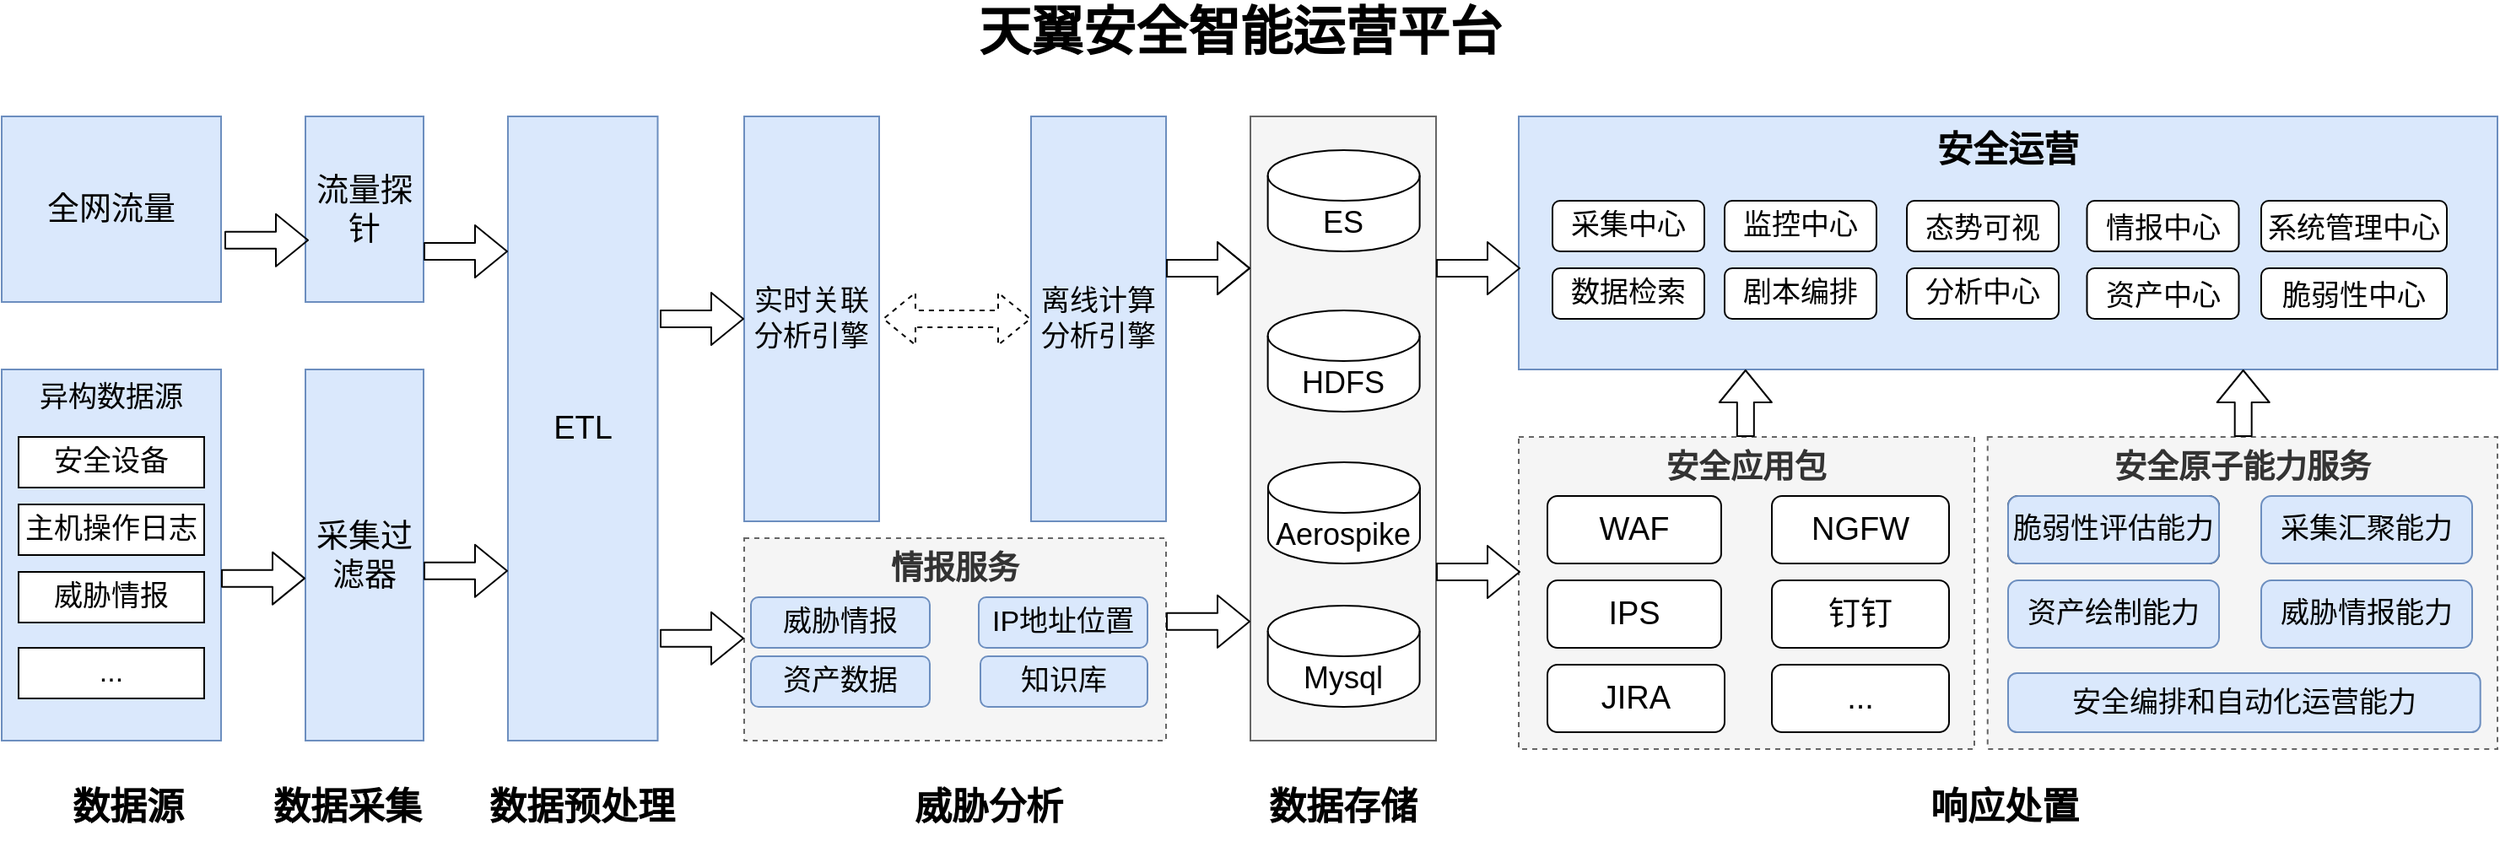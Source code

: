 <mxfile version="15.7.0" type="github">
  <diagram id="aFcd-sZfIuxCYyvOa6EC" name="Page-1">
    <mxGraphModel dx="1240" dy="643" grid="1" gridSize="10" guides="1" tooltips="1" connect="1" arrows="1" fold="1" page="1" pageScale="1" pageWidth="827" pageHeight="1169" math="0" shadow="0">
      <root>
        <mxCell id="0" />
        <mxCell id="1" parent="0" />
        <mxCell id="dza-2gSfmB_yBv6xaHkl-5" value="&lt;b style=&quot;font-size: 19px&quot;&gt;安全原子能力服务&lt;/b&gt;" style="rounded=0;whiteSpace=wrap;html=1;fontSize=19;dashed=1;verticalAlign=top;fillColor=#f5f5f5;strokeColor=#666666;fontColor=#333333;" parent="1" vertex="1">
          <mxGeometry x="1176.87" y="430" width="302.13" height="185" as="geometry" />
        </mxCell>
        <mxCell id="FqToNLdHbUZbRF3IeUCB-30" value="" style="rounded=0;whiteSpace=wrap;html=1;fontSize=17;align=center;fillColor=#f5f5f5;strokeColor=#666666;fontColor=#333333;" parent="1" vertex="1">
          <mxGeometry x="740" y="240" width="110" height="370" as="geometry" />
        </mxCell>
        <mxCell id="FqToNLdHbUZbRF3IeUCB-16" value="&lt;b&gt;情报服务&lt;/b&gt;" style="rounded=0;whiteSpace=wrap;html=1;fontSize=19;dashed=1;verticalAlign=top;fillColor=#f5f5f5;strokeColor=#666666;fontColor=#333333;" parent="1" vertex="1">
          <mxGeometry x="440" y="490" width="250" height="120" as="geometry" />
        </mxCell>
        <mxCell id="uNM0V1RIPhNdZ5J6F5W2-2" value="流量探针" style="rounded=0;whiteSpace=wrap;html=1;fontSize=19;fillColor=#dae8fc;strokeColor=#6c8ebf;" parent="1" vertex="1">
          <mxGeometry x="180" y="240" width="70" height="110" as="geometry" />
        </mxCell>
        <mxCell id="uNM0V1RIPhNdZ5J6F5W2-3" value="采集过滤器" style="rounded=0;whiteSpace=wrap;html=1;fontSize=19;fillColor=#dae8fc;strokeColor=#6c8ebf;" parent="1" vertex="1">
          <mxGeometry x="180" y="390" width="70" height="220" as="geometry" />
        </mxCell>
        <mxCell id="uNM0V1RIPhNdZ5J6F5W2-4" value="全网流量" style="rounded=0;whiteSpace=wrap;html=1;fontSize=19;fillColor=#dae8fc;strokeColor=#6c8ebf;" parent="1" vertex="1">
          <mxGeometry y="240" width="130" height="110" as="geometry" />
        </mxCell>
        <mxCell id="uNM0V1RIPhNdZ5J6F5W2-7" value="异构数据源" style="rounded=0;whiteSpace=wrap;html=1;verticalAlign=top;fontSize=17;fillColor=#dae8fc;strokeColor=#6c8ebf;" parent="1" vertex="1">
          <mxGeometry y="390" width="130" height="220" as="geometry" />
        </mxCell>
        <mxCell id="uNM0V1RIPhNdZ5J6F5W2-8" value="安全设备" style="rounded=0;whiteSpace=wrap;html=1;fontSize=17;" parent="1" vertex="1">
          <mxGeometry x="10" y="430" width="110" height="30" as="geometry" />
        </mxCell>
        <mxCell id="uNM0V1RIPhNdZ5J6F5W2-9" value="主机操作日志" style="rounded=0;whiteSpace=wrap;html=1;fontSize=17;" parent="1" vertex="1">
          <mxGeometry x="10" y="470" width="110" height="30" as="geometry" />
        </mxCell>
        <mxCell id="uNM0V1RIPhNdZ5J6F5W2-10" value="威胁情报" style="rounded=0;whiteSpace=wrap;html=1;fontSize=17;" parent="1" vertex="1">
          <mxGeometry x="10" y="510" width="110" height="30" as="geometry" />
        </mxCell>
        <mxCell id="uNM0V1RIPhNdZ5J6F5W2-12" value="..." style="rounded=0;whiteSpace=wrap;html=1;fontSize=17;" parent="1" vertex="1">
          <mxGeometry x="10" y="555" width="110" height="30" as="geometry" />
        </mxCell>
        <mxCell id="uNM0V1RIPhNdZ5J6F5W2-19" value="安全运营" style="rounded=0;whiteSpace=wrap;html=1;fontSize=21;align=center;verticalAlign=top;fontStyle=1;fillColor=#dae8fc;strokeColor=#6c8ebf;" parent="1" vertex="1">
          <mxGeometry x="899" y="240" width="580" height="150" as="geometry" />
        </mxCell>
        <mxCell id="uNM0V1RIPhNdZ5J6F5W2-30" value="ETL" style="rounded=0;whiteSpace=wrap;html=1;fontSize=19;align=center;fillColor=#dae8fc;strokeColor=#6c8ebf;" parent="1" vertex="1">
          <mxGeometry x="300" y="240" width="88.75" height="370" as="geometry" />
        </mxCell>
        <mxCell id="uNM0V1RIPhNdZ5J6F5W2-32" value="数据源" style="text;html=1;strokeColor=none;fillColor=none;align=center;verticalAlign=middle;whiteSpace=wrap;rounded=0;fontSize=22;fontStyle=1" parent="1" vertex="1">
          <mxGeometry x="40" y="640" width="70" height="20" as="geometry" />
        </mxCell>
        <mxCell id="uNM0V1RIPhNdZ5J6F5W2-35" value="数据预处理" style="text;html=1;strokeColor=none;fillColor=none;align=center;verticalAlign=middle;whiteSpace=wrap;rounded=0;fontSize=22;fontStyle=1" parent="1" vertex="1">
          <mxGeometry x="279.38" y="640" width="130" height="20" as="geometry" />
        </mxCell>
        <mxCell id="uNM0V1RIPhNdZ5J6F5W2-36" value="威胁分析" style="text;html=1;strokeColor=none;fillColor=none;align=center;verticalAlign=middle;whiteSpace=wrap;rounded=0;fontSize=22;fontStyle=1" parent="1" vertex="1">
          <mxGeometry x="520" y="640" width="130" height="20" as="geometry" />
        </mxCell>
        <mxCell id="uNM0V1RIPhNdZ5J6F5W2-37" value="响应处置" style="text;html=1;strokeColor=none;fillColor=none;align=center;verticalAlign=middle;whiteSpace=wrap;rounded=0;fontSize=22;fontStyle=1" parent="1" vertex="1">
          <mxGeometry x="1122" y="640" width="130" height="20" as="geometry" />
        </mxCell>
        <mxCell id="uNM0V1RIPhNdZ5J6F5W2-38" value="天翼安全智能运营平台" style="text;html=1;strokeColor=none;fillColor=none;align=center;verticalAlign=middle;whiteSpace=wrap;rounded=0;fontSize=31;fontStyle=1" parent="1" vertex="1">
          <mxGeometry x="549" y="180" width="370" height="20" as="geometry" />
        </mxCell>
        <mxCell id="uNM0V1RIPhNdZ5J6F5W2-40" value="&lt;b style=&quot;font-size: 19px&quot;&gt;安全应用包&lt;/b&gt;" style="rounded=0;whiteSpace=wrap;html=1;fontSize=19;dashed=1;verticalAlign=top;fillColor=#f5f5f5;strokeColor=#666666;fontColor=#333333;" parent="1" vertex="1">
          <mxGeometry x="899" y="430" width="270" height="185" as="geometry" />
        </mxCell>
        <mxCell id="uNM0V1RIPhNdZ5J6F5W2-54" value="ES" style="shape=cylinder3;whiteSpace=wrap;html=1;boundedLbl=1;backgroundOutline=1;size=15;fontSize=18;align=center;" parent="1" vertex="1">
          <mxGeometry x="750.31" y="260" width="90" height="60" as="geometry" />
        </mxCell>
        <mxCell id="uNM0V1RIPhNdZ5J6F5W2-55" value="HDFS" style="shape=cylinder3;whiteSpace=wrap;html=1;boundedLbl=1;backgroundOutline=1;size=15;fontSize=18;align=center;" parent="1" vertex="1">
          <mxGeometry x="750.31" y="355" width="90" height="60" as="geometry" />
        </mxCell>
        <mxCell id="uNM0V1RIPhNdZ5J6F5W2-56" value="Aerospike" style="shape=cylinder3;whiteSpace=wrap;html=1;boundedLbl=1;backgroundOutline=1;size=15;fontSize=18;align=center;" parent="1" vertex="1">
          <mxGeometry x="750.46" y="445" width="90" height="60" as="geometry" />
        </mxCell>
        <mxCell id="uNM0V1RIPhNdZ5J6F5W2-57" value="Mysql" style="shape=cylinder3;whiteSpace=wrap;html=1;boundedLbl=1;backgroundOutline=1;size=15;fontSize=18;align=center;" parent="1" vertex="1">
          <mxGeometry x="750.31" y="530" width="90" height="60" as="geometry" />
        </mxCell>
        <mxCell id="uNM0V1RIPhNdZ5J6F5W2-58" value="IPS" style="rounded=1;whiteSpace=wrap;html=1;fontSize=19;align=center;" parent="1" vertex="1">
          <mxGeometry x="916" y="515" width="103" height="40" as="geometry" />
        </mxCell>
        <mxCell id="uNM0V1RIPhNdZ5J6F5W2-59" value="NGFW" style="rounded=1;whiteSpace=wrap;html=1;fontSize=19;align=center;" parent="1" vertex="1">
          <mxGeometry x="1049" y="465" width="105" height="40" as="geometry" />
        </mxCell>
        <mxCell id="FqToNLdHbUZbRF3IeUCB-6" value="威胁情报" style="rounded=1;whiteSpace=wrap;html=1;fontSize=17;fillColor=#dae8fc;strokeColor=#6c8ebf;" parent="1" vertex="1">
          <mxGeometry x="444" y="525" width="106" height="30" as="geometry" />
        </mxCell>
        <mxCell id="FqToNLdHbUZbRF3IeUCB-10" value="IP地址位置" style="rounded=1;whiteSpace=wrap;html=1;fontSize=17;fillColor=#dae8fc;strokeColor=#6c8ebf;" parent="1" vertex="1">
          <mxGeometry x="579" y="525" width="100" height="30" as="geometry" />
        </mxCell>
        <mxCell id="FqToNLdHbUZbRF3IeUCB-12" value="JIRA" style="rounded=1;whiteSpace=wrap;html=1;fontSize=19;align=center;" parent="1" vertex="1">
          <mxGeometry x="916" y="565" width="105" height="40" as="geometry" />
        </mxCell>
        <mxCell id="FqToNLdHbUZbRF3IeUCB-13" value="钉钉" style="rounded=1;whiteSpace=wrap;html=1;fontSize=19;align=center;" parent="1" vertex="1">
          <mxGeometry x="1049" y="515" width="105" height="40" as="geometry" />
        </mxCell>
        <mxCell id="FqToNLdHbUZbRF3IeUCB-15" value="..." style="rounded=1;whiteSpace=wrap;html=1;fontSize=19;align=center;" parent="1" vertex="1">
          <mxGeometry x="1049" y="565" width="105" height="40" as="geometry" />
        </mxCell>
        <mxCell id="FqToNLdHbUZbRF3IeUCB-24" value="监控中心" style="rounded=1;whiteSpace=wrap;html=1;fontSize=17;" parent="1" vertex="1">
          <mxGeometry x="1021" y="290" width="90" height="30" as="geometry" />
        </mxCell>
        <mxCell id="FqToNLdHbUZbRF3IeUCB-25" value="分析中心" style="rounded=1;whiteSpace=wrap;html=1;fontSize=17;" parent="1" vertex="1">
          <mxGeometry x="1129" y="330" width="90" height="30" as="geometry" />
        </mxCell>
        <mxCell id="FqToNLdHbUZbRF3IeUCB-26" value="数据检索" style="rounded=1;whiteSpace=wrap;html=1;fontSize=17;" parent="1" vertex="1">
          <mxGeometry x="919" y="330" width="90" height="30" as="geometry" />
        </mxCell>
        <mxCell id="FqToNLdHbUZbRF3IeUCB-28" value="剧本编排" style="rounded=1;whiteSpace=wrap;html=1;fontSize=17;" parent="1" vertex="1">
          <mxGeometry x="1021" y="330" width="90" height="30" as="geometry" />
        </mxCell>
        <mxCell id="FqToNLdHbUZbRF3IeUCB-31" value="数据存储" style="text;html=1;strokeColor=none;fillColor=none;align=center;verticalAlign=middle;whiteSpace=wrap;rounded=0;fontSize=22;fontStyle=1" parent="1" vertex="1">
          <mxGeometry x="730" y="640" width="130" height="20" as="geometry" />
        </mxCell>
        <mxCell id="FqToNLdHbUZbRF3IeUCB-37" value="态势可视" style="rounded=1;whiteSpace=wrap;html=1;fontSize=17;verticalAlign=top;" parent="1" vertex="1">
          <mxGeometry x="1129" y="290" width="90" height="30" as="geometry" />
        </mxCell>
        <mxCell id="FqToNLdHbUZbRF3IeUCB-38" value="资产数据" style="rounded=1;whiteSpace=wrap;html=1;fontSize=17;fillColor=#dae8fc;strokeColor=#6c8ebf;" parent="1" vertex="1">
          <mxGeometry x="444" y="560" width="106" height="30" as="geometry" />
        </mxCell>
        <mxCell id="FqToNLdHbUZbRF3IeUCB-43" value="数据采集" style="text;html=1;strokeColor=none;fillColor=none;align=center;verticalAlign=middle;whiteSpace=wrap;rounded=0;fontSize=22;fontStyle=1" parent="1" vertex="1">
          <mxGeometry x="160" y="640" width="90" height="20" as="geometry" />
        </mxCell>
        <mxCell id="FqToNLdHbUZbRF3IeUCB-45" value="离线计算分析引擎" style="rounded=0;whiteSpace=wrap;html=1;fontSize=17;fillColor=#dae8fc;strokeColor=#6c8ebf;" parent="1" vertex="1">
          <mxGeometry x="610" y="240" width="80" height="240" as="geometry" />
        </mxCell>
        <mxCell id="FqToNLdHbUZbRF3IeUCB-58" value="WAF" style="rounded=1;whiteSpace=wrap;html=1;fontSize=19;align=center;" parent="1" vertex="1">
          <mxGeometry x="916" y="465" width="103" height="40" as="geometry" />
        </mxCell>
        <mxCell id="FqToNLdHbUZbRF3IeUCB-64" value="实时关联分析引擎" style="rounded=0;whiteSpace=wrap;html=1;fontSize=17;fillColor=#dae8fc;strokeColor=#6c8ebf;" parent="1" vertex="1">
          <mxGeometry x="440" y="240" width="80" height="240" as="geometry" />
        </mxCell>
        <mxCell id="FqToNLdHbUZbRF3IeUCB-65" value="脆弱性评估能力" style="rounded=1;whiteSpace=wrap;html=1;fontSize=17;" parent="1" vertex="1">
          <mxGeometry x="1189" y="465" width="125" height="40" as="geometry" />
        </mxCell>
        <mxCell id="FqToNLdHbUZbRF3IeUCB-68" value="威胁情报能力" style="rounded=1;whiteSpace=wrap;html=1;fontSize=17;fillColor=#dae8fc;strokeColor=#6c8ebf;" parent="1" vertex="1">
          <mxGeometry x="1339.0" y="515" width="125" height="40" as="geometry" />
        </mxCell>
        <mxCell id="FqToNLdHbUZbRF3IeUCB-76" style="edgeStyle=orthogonalEdgeStyle;rounded=0;orthogonalLoop=1;jettySize=auto;html=1;exitX=0.5;exitY=1;exitDx=0;exitDy=0;fontSize=19;" parent="1" source="uNM0V1RIPhNdZ5J6F5W2-37" target="uNM0V1RIPhNdZ5J6F5W2-37" edge="1">
          <mxGeometry relative="1" as="geometry" />
        </mxCell>
        <mxCell id="FqToNLdHbUZbRF3IeUCB-77" value="安全编排和自动化运营能力" style="rounded=1;whiteSpace=wrap;html=1;fontSize=17;fillColor=#dae8fc;strokeColor=#6c8ebf;" parent="1" vertex="1">
          <mxGeometry x="1189" y="570" width="279.85" height="35" as="geometry" />
        </mxCell>
        <mxCell id="dza-2gSfmB_yBv6xaHkl-6" value="脆弱性评估能力" style="rounded=1;whiteSpace=wrap;html=1;fontSize=17;fillColor=#dae8fc;strokeColor=#6c8ebf;" parent="1" vertex="1">
          <mxGeometry x="1189" y="465" width="125" height="40" as="geometry" />
        </mxCell>
        <mxCell id="dza-2gSfmB_yBv6xaHkl-7" value="采集汇聚能力" style="rounded=1;whiteSpace=wrap;html=1;fontSize=17;fillColor=#dae8fc;strokeColor=#6c8ebf;" parent="1" vertex="1">
          <mxGeometry x="1339" y="465" width="125" height="40" as="geometry" />
        </mxCell>
        <mxCell id="dza-2gSfmB_yBv6xaHkl-8" value="资产绘制能力" style="rounded=1;whiteSpace=wrap;html=1;fontSize=17;fillColor=#dae8fc;strokeColor=#6c8ebf;" parent="1" vertex="1">
          <mxGeometry x="1189" y="515" width="125" height="40" as="geometry" />
        </mxCell>
        <mxCell id="dza-2gSfmB_yBv6xaHkl-9" value="情报中心" style="rounded=1;whiteSpace=wrap;html=1;fontSize=17;verticalAlign=top;" parent="1" vertex="1">
          <mxGeometry x="1235.74" y="290" width="90" height="30" as="geometry" />
        </mxCell>
        <mxCell id="dza-2gSfmB_yBv6xaHkl-10" value="资产中心" style="rounded=1;whiteSpace=wrap;html=1;fontSize=17;verticalAlign=top;" parent="1" vertex="1">
          <mxGeometry x="1235.74" y="330" width="90" height="30" as="geometry" />
        </mxCell>
        <mxCell id="dza-2gSfmB_yBv6xaHkl-11" value="采集中心" style="rounded=1;whiteSpace=wrap;html=1;fontSize=17;" parent="1" vertex="1">
          <mxGeometry x="919" y="290" width="90" height="30" as="geometry" />
        </mxCell>
        <mxCell id="dza-2gSfmB_yBv6xaHkl-16" value="系统管理中心" style="rounded=1;whiteSpace=wrap;html=1;fontSize=17;verticalAlign=top;" parent="1" vertex="1">
          <mxGeometry x="1339" y="290" width="110" height="30" as="geometry" />
        </mxCell>
        <mxCell id="dza-2gSfmB_yBv6xaHkl-17" value="脆弱性中心" style="rounded=1;whiteSpace=wrap;html=1;fontSize=17;verticalAlign=top;" parent="1" vertex="1">
          <mxGeometry x="1339" y="330" width="110" height="30" as="geometry" />
        </mxCell>
        <mxCell id="dza-2gSfmB_yBv6xaHkl-19" value="" style="shape=flexArrow;endArrow=classic;html=1;" parent="1" edge="1">
          <mxGeometry width="50" height="50" relative="1" as="geometry">
            <mxPoint x="1328.34" y="430" as="sourcePoint" />
            <mxPoint x="1328.34" y="390" as="targetPoint" />
          </mxGeometry>
        </mxCell>
        <mxCell id="dza-2gSfmB_yBv6xaHkl-20" value="" style="shape=flexArrow;endArrow=classic;html=1;" parent="1" edge="1">
          <mxGeometry width="50" height="50" relative="1" as="geometry">
            <mxPoint x="1033.41" y="430" as="sourcePoint" />
            <mxPoint x="1033.41" y="390" as="targetPoint" />
          </mxGeometry>
        </mxCell>
        <mxCell id="dza-2gSfmB_yBv6xaHkl-21" value="" style="shape=flexArrow;endArrow=classic;html=1;" parent="1" edge="1">
          <mxGeometry width="50" height="50" relative="1" as="geometry">
            <mxPoint x="690" y="539.41" as="sourcePoint" />
            <mxPoint x="740" y="539.41" as="targetPoint" />
          </mxGeometry>
        </mxCell>
        <mxCell id="dza-2gSfmB_yBv6xaHkl-22" value="" style="shape=flexArrow;endArrow=classic;html=1;" parent="1" edge="1">
          <mxGeometry width="50" height="50" relative="1" as="geometry">
            <mxPoint x="690" y="330" as="sourcePoint" />
            <mxPoint x="740.0" y="330" as="targetPoint" />
          </mxGeometry>
        </mxCell>
        <mxCell id="dza-2gSfmB_yBv6xaHkl-23" value="" style="shape=flexArrow;endArrow=classic;html=1;" parent="1" edge="1">
          <mxGeometry width="50" height="50" relative="1" as="geometry">
            <mxPoint x="690" y="330" as="sourcePoint" />
            <mxPoint x="740.0" y="330" as="targetPoint" />
          </mxGeometry>
        </mxCell>
        <mxCell id="dza-2gSfmB_yBv6xaHkl-24" value="" style="shape=flexArrow;endArrow=classic;html=1;" parent="1" edge="1">
          <mxGeometry width="50" height="50" relative="1" as="geometry">
            <mxPoint x="850" y="510.0" as="sourcePoint" />
            <mxPoint x="900.0" y="510.0" as="targetPoint" />
          </mxGeometry>
        </mxCell>
        <mxCell id="dza-2gSfmB_yBv6xaHkl-25" value="" style="shape=flexArrow;endArrow=classic;html=1;" parent="1" edge="1">
          <mxGeometry width="50" height="50" relative="1" as="geometry">
            <mxPoint x="850" y="330" as="sourcePoint" />
            <mxPoint x="900.0" y="330" as="targetPoint" />
          </mxGeometry>
        </mxCell>
        <mxCell id="dza-2gSfmB_yBv6xaHkl-26" value="" style="shape=flexArrow;endArrow=classic;html=1;" parent="1" edge="1">
          <mxGeometry width="50" height="50" relative="1" as="geometry">
            <mxPoint x="390" y="549.41" as="sourcePoint" />
            <mxPoint x="440.0" y="549.41" as="targetPoint" />
          </mxGeometry>
        </mxCell>
        <mxCell id="dza-2gSfmB_yBv6xaHkl-27" value="" style="shape=flexArrow;endArrow=classic;html=1;" parent="1" edge="1">
          <mxGeometry width="50" height="50" relative="1" as="geometry">
            <mxPoint x="390" y="360" as="sourcePoint" />
            <mxPoint x="440.0" y="360" as="targetPoint" />
          </mxGeometry>
        </mxCell>
        <mxCell id="dza-2gSfmB_yBv6xaHkl-28" value="" style="shape=flexArrow;endArrow=classic;html=1;" parent="1" edge="1">
          <mxGeometry width="50" height="50" relative="1" as="geometry">
            <mxPoint x="250" y="509.41" as="sourcePoint" />
            <mxPoint x="300.0" y="509.41" as="targetPoint" />
          </mxGeometry>
        </mxCell>
        <mxCell id="dza-2gSfmB_yBv6xaHkl-29" value="" style="shape=flexArrow;endArrow=classic;html=1;" parent="1" edge="1">
          <mxGeometry width="50" height="50" relative="1" as="geometry">
            <mxPoint x="250" y="320" as="sourcePoint" />
            <mxPoint x="300.0" y="320" as="targetPoint" />
          </mxGeometry>
        </mxCell>
        <mxCell id="dza-2gSfmB_yBv6xaHkl-30" value="" style="shape=flexArrow;endArrow=classic;html=1;" parent="1" edge="1">
          <mxGeometry width="50" height="50" relative="1" as="geometry">
            <mxPoint x="130" y="513.82" as="sourcePoint" />
            <mxPoint x="180.0" y="513.82" as="targetPoint" />
          </mxGeometry>
        </mxCell>
        <mxCell id="dza-2gSfmB_yBv6xaHkl-31" value="" style="shape=flexArrow;endArrow=classic;html=1;" parent="1" edge="1">
          <mxGeometry width="50" height="50" relative="1" as="geometry">
            <mxPoint x="132" y="313.41" as="sourcePoint" />
            <mxPoint x="182.0" y="313.41" as="targetPoint" />
          </mxGeometry>
        </mxCell>
        <mxCell id="dza-2gSfmB_yBv6xaHkl-32" value="" style="shape=flexArrow;endArrow=classic;startArrow=classic;html=1;entryX=0;entryY=0.5;entryDx=0;entryDy=0;entryPerimeter=0;dashed=1;" parent="1" target="FqToNLdHbUZbRF3IeUCB-45" edge="1">
          <mxGeometry width="100" height="100" relative="1" as="geometry">
            <mxPoint x="522" y="360" as="sourcePoint" />
            <mxPoint x="602" y="360" as="targetPoint" />
          </mxGeometry>
        </mxCell>
        <mxCell id="dza-2gSfmB_yBv6xaHkl-35" value="知识库" style="rounded=1;whiteSpace=wrap;html=1;fontSize=17;fillColor=#dae8fc;strokeColor=#6c8ebf;" parent="1" vertex="1">
          <mxGeometry x="580" y="560" width="99" height="30" as="geometry" />
        </mxCell>
      </root>
    </mxGraphModel>
  </diagram>
</mxfile>
